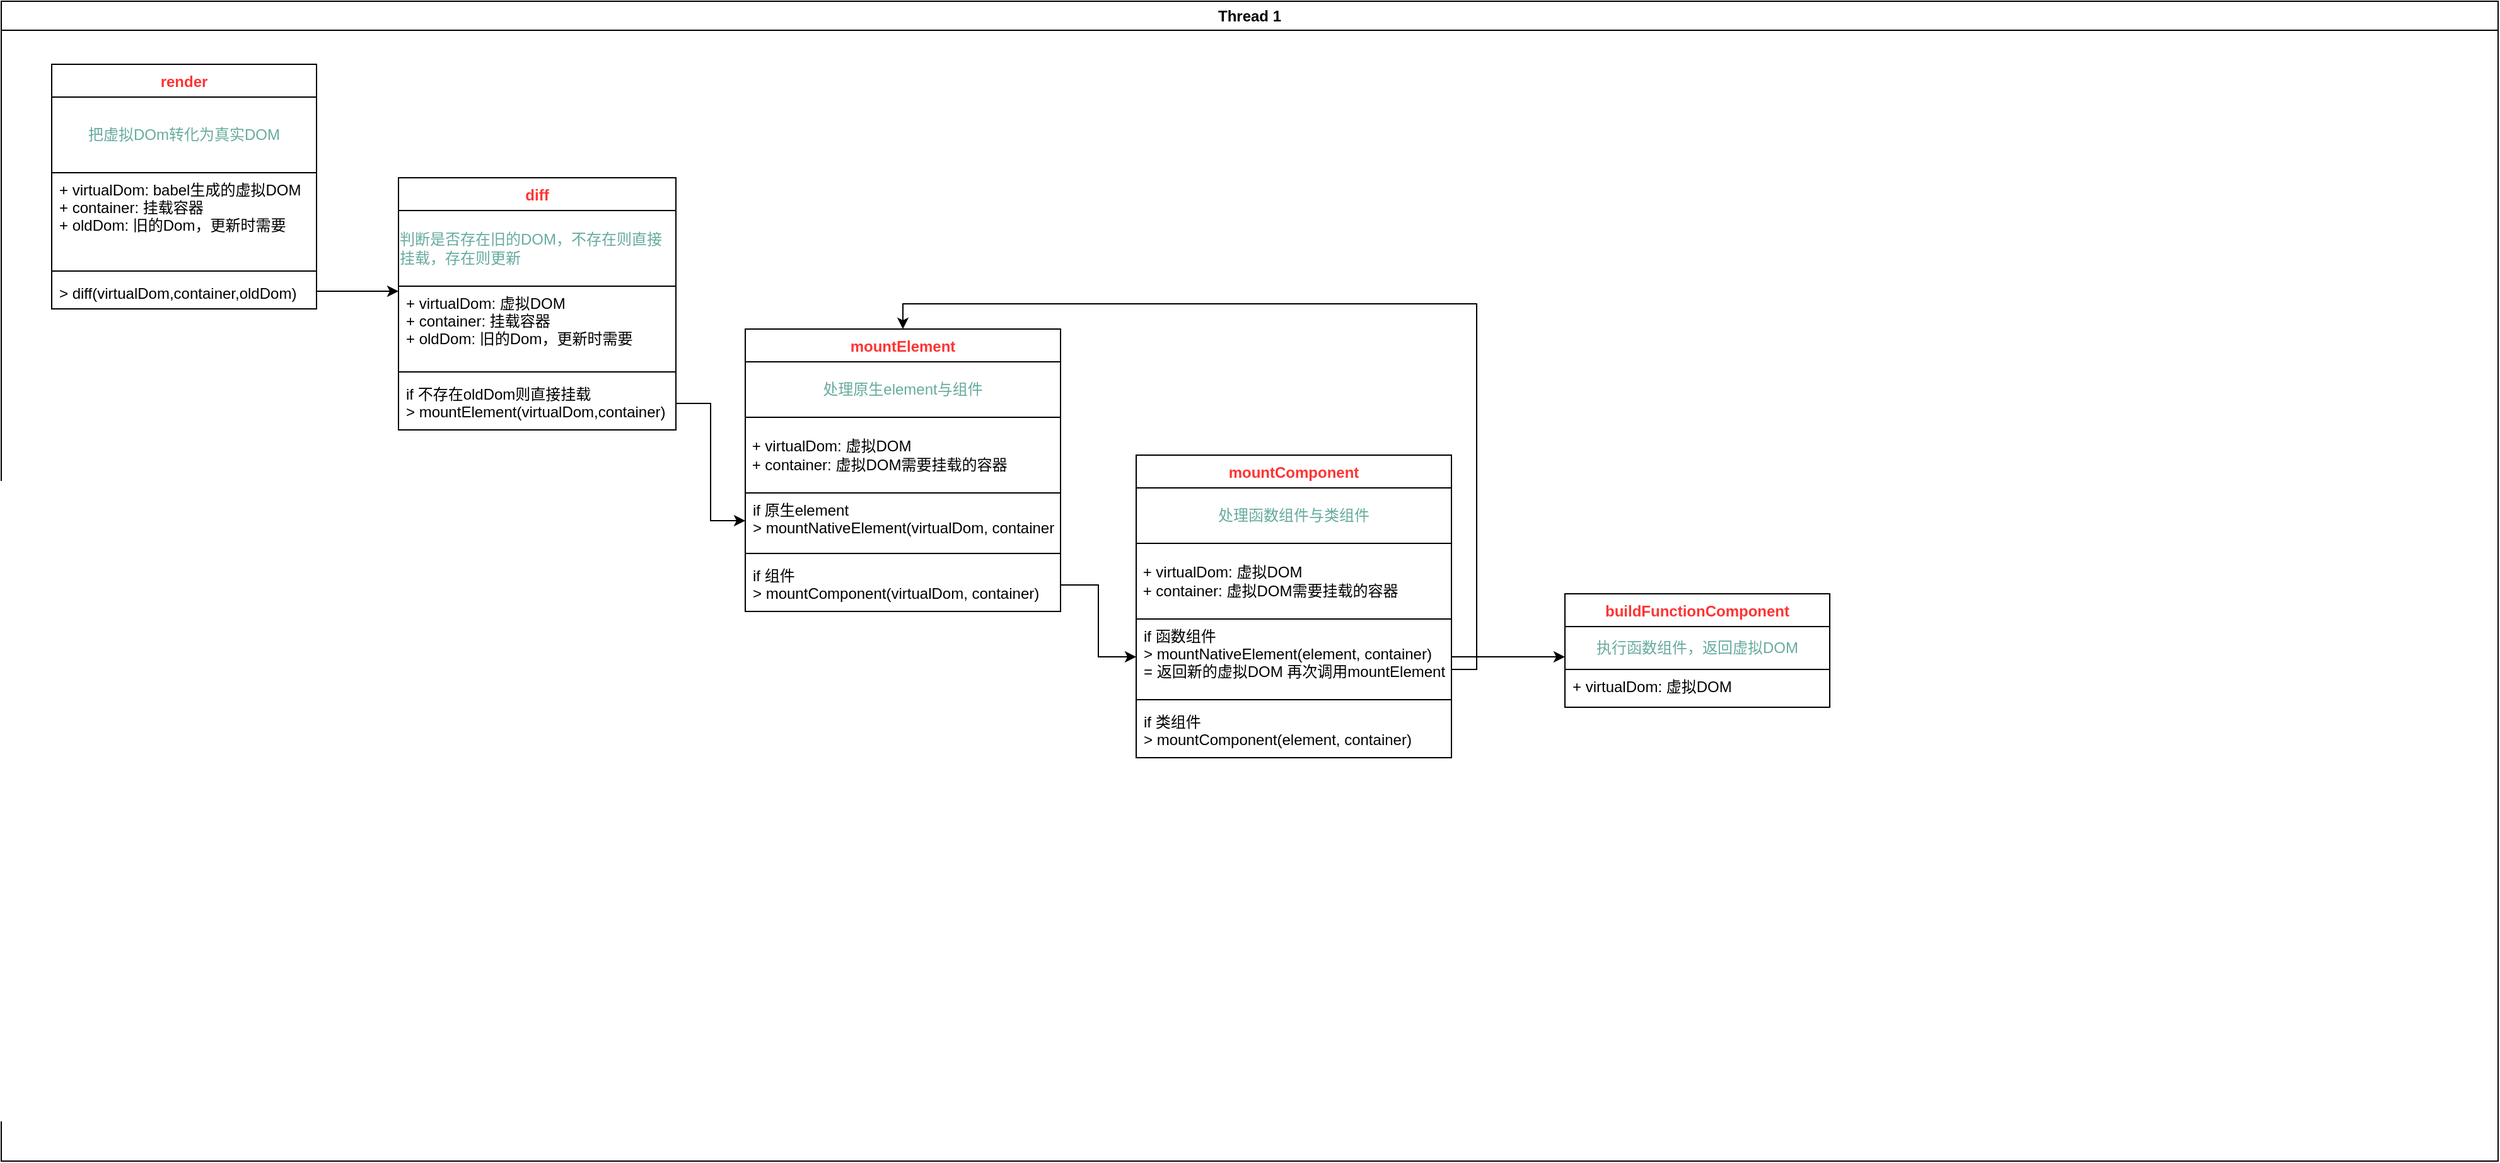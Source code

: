 <mxfile version="20.2.2" type="github">
  <diagram name="Page-1" id="e7e014a7-5840-1c2e-5031-d8a46d1fe8dd">
    <mxGraphModel dx="2078" dy="1161" grid="1" gridSize="10" guides="1" tooltips="1" connect="1" arrows="1" fold="1" page="1" pageScale="1" pageWidth="1169" pageHeight="826" background="none" math="0" shadow="0">
      <root>
        <mxCell id="0" />
        <mxCell id="1" parent="0" />
        <mxCell id="2" value="Thread 1" style="swimlane;whiteSpace=wrap" parent="1" vertex="1">
          <mxGeometry x="70" y="30" width="1980" height="920" as="geometry" />
        </mxCell>
        <mxCell id="i83nrP6Kk43gGGKF7BsK-89" value="" style="edgeStyle=orthogonalEdgeStyle;rounded=0;orthogonalLoop=1;jettySize=auto;html=1;fontFamily=Helvetica;fontSize=12;fontColor=#FF3333;startSize=26;" parent="2" source="i83nrP6Kk43gGGKF7BsK-50" target="i83nrP6Kk43gGGKF7BsK-84" edge="1">
          <mxGeometry relative="1" as="geometry">
            <Array as="points">
              <mxPoint x="300" y="230" />
              <mxPoint x="300" y="230" />
            </Array>
          </mxGeometry>
        </mxCell>
        <mxCell id="i83nrP6Kk43gGGKF7BsK-50" value="render" style="swimlane;fontStyle=1;align=center;verticalAlign=top;childLayout=stackLayout;horizontal=1;startSize=26;horizontalStack=0;resizeParent=1;resizeParentMax=0;resizeLast=0;collapsible=1;marginBottom=0;fontColor=#FF3333;" parent="2" vertex="1">
          <mxGeometry x="40" y="50" width="210" height="194" as="geometry">
            <mxRectangle x="40" y="50" width="80" height="30" as="alternateBounds" />
          </mxGeometry>
        </mxCell>
        <mxCell id="i83nrP6Kk43gGGKF7BsK-67" value="&lt;span style=&quot;text-align: left;&quot;&gt;&lt;font color=&quot;#67ab9f&quot;&gt;把虚拟DOm转化为真实DOM&lt;/font&gt;&lt;/span&gt;" style="rounded=0;whiteSpace=wrap;html=1;fontColor=#FF3333;" parent="i83nrP6Kk43gGGKF7BsK-50" vertex="1">
          <mxGeometry y="26" width="210" height="60" as="geometry" />
        </mxCell>
        <mxCell id="i83nrP6Kk43gGGKF7BsK-51" value="+ virtualDom: babel生成的虚拟DOM&#xa;+ container: 挂载容器&#xa;+ oldDom: 旧的Dom，更新时需要" style="text;strokeColor=none;fillColor=none;align=left;verticalAlign=top;spacingLeft=4;spacingRight=4;overflow=hidden;rotatable=0;points=[[0,0.5],[1,0.5]];portConstraint=eastwest;" parent="i83nrP6Kk43gGGKF7BsK-50" vertex="1">
          <mxGeometry y="86" width="210" height="74" as="geometry" />
        </mxCell>
        <mxCell id="i83nrP6Kk43gGGKF7BsK-52" value="" style="line;strokeWidth=1;fillColor=none;align=left;verticalAlign=middle;spacingTop=-1;spacingLeft=3;spacingRight=3;rotatable=0;labelPosition=right;points=[];portConstraint=eastwest;" parent="i83nrP6Kk43gGGKF7BsK-50" vertex="1">
          <mxGeometry y="160" width="210" height="8" as="geometry" />
        </mxCell>
        <mxCell id="i83nrP6Kk43gGGKF7BsK-53" value="&gt; diff(virtualDom,container,oldDom) " style="text;strokeColor=none;fillColor=none;align=left;verticalAlign=top;spacingLeft=4;spacingRight=4;overflow=hidden;rotatable=0;points=[[0,0.5],[1,0.5]];portConstraint=eastwest;" parent="i83nrP6Kk43gGGKF7BsK-50" vertex="1">
          <mxGeometry y="168" width="210" height="26" as="geometry" />
        </mxCell>
        <mxCell id="i83nrP6Kk43gGGKF7BsK-84" value="diff" style="swimlane;fontStyle=1;align=center;verticalAlign=top;childLayout=stackLayout;horizontal=1;startSize=26;horizontalStack=0;resizeParent=1;resizeParentMax=0;resizeLast=0;collapsible=1;marginBottom=0;fontColor=#FF3333;" parent="2" vertex="1">
          <mxGeometry x="315" y="140" width="220" height="200" as="geometry">
            <mxRectangle x="40" y="50" width="80" height="30" as="alternateBounds" />
          </mxGeometry>
        </mxCell>
        <mxCell id="i83nrP6Kk43gGGKF7BsK-85" value="&lt;div style=&quot;text-align: left;&quot;&gt;&lt;span style=&quot;background-color: initial;&quot;&gt;&lt;font color=&quot;#67ab9f&quot;&gt;判断是否存在旧的DOM，不存在则直接挂载，存在则更新&lt;/font&gt;&lt;/span&gt;&lt;/div&gt;" style="rounded=0;whiteSpace=wrap;html=1;fontColor=#FF3333;" parent="i83nrP6Kk43gGGKF7BsK-84" vertex="1">
          <mxGeometry y="26" width="220" height="60" as="geometry" />
        </mxCell>
        <mxCell id="i83nrP6Kk43gGGKF7BsK-86" value="+ virtualDom: 虚拟DOM&#xa;+ container: 挂载容器&#xa;+ oldDom: 旧的Dom，更新时需要" style="text;strokeColor=none;fillColor=none;align=left;verticalAlign=top;spacingLeft=4;spacingRight=4;overflow=hidden;rotatable=0;points=[[0,0.5],[1,0.5]];portConstraint=eastwest;" parent="i83nrP6Kk43gGGKF7BsK-84" vertex="1">
          <mxGeometry y="86" width="220" height="64" as="geometry" />
        </mxCell>
        <mxCell id="i83nrP6Kk43gGGKF7BsK-87" value="" style="line;strokeWidth=1;fillColor=none;align=left;verticalAlign=middle;spacingTop=-1;spacingLeft=3;spacingRight=3;rotatable=0;labelPosition=right;points=[];portConstraint=eastwest;" parent="i83nrP6Kk43gGGKF7BsK-84" vertex="1">
          <mxGeometry y="150" width="220" height="8" as="geometry" />
        </mxCell>
        <mxCell id="i83nrP6Kk43gGGKF7BsK-88" value="if 不存在oldDom则直接挂载&#xa;&gt; mountElement(virtualDom,container) " style="text;strokeColor=none;fillColor=none;align=left;verticalAlign=top;spacingLeft=4;spacingRight=4;overflow=hidden;rotatable=0;points=[[0,0.5],[1,0.5]];portConstraint=eastwest;" parent="i83nrP6Kk43gGGKF7BsK-84" vertex="1">
          <mxGeometry y="158" width="220" height="42" as="geometry" />
        </mxCell>
        <mxCell id="Zef4_LOhcrwV61izIBPc-4" value="mountElement" style="swimlane;fontStyle=1;align=center;verticalAlign=top;childLayout=stackLayout;horizontal=1;startSize=26;horizontalStack=0;resizeParent=1;resizeParentMax=0;resizeLast=0;collapsible=1;marginBottom=0;fontColor=#FF3333;" vertex="1" parent="2">
          <mxGeometry x="590" y="260" width="250" height="224" as="geometry">
            <mxRectangle x="590" y="260" width="80" height="30" as="alternateBounds" />
          </mxGeometry>
        </mxCell>
        <mxCell id="Zef4_LOhcrwV61izIBPc-5" value="&lt;div style=&quot;text-align: left;&quot;&gt;&lt;font color=&quot;#67ab9f&quot;&gt;处理原生element与组件&lt;/font&gt;&lt;/div&gt;" style="rounded=0;whiteSpace=wrap;html=1;fontColor=#FF3333;" vertex="1" parent="Zef4_LOhcrwV61izIBPc-4">
          <mxGeometry y="26" width="250" height="44" as="geometry" />
        </mxCell>
        <mxCell id="Zef4_LOhcrwV61izIBPc-14" value="&lt;span style=&quot;color: rgb(0, 0, 0);&quot;&gt;&amp;nbsp;+ virtualDom: 虚拟DOM&lt;/span&gt;&lt;br style=&quot;padding: 0px; margin: 0px; color: rgb(0, 0, 0);&quot;&gt;&lt;span style=&quot;color: rgb(0, 0, 0);&quot;&gt;&amp;nbsp;+ container: 虚拟DOM需要挂载的容器&lt;/span&gt;" style="rounded=0;whiteSpace=wrap;html=1;fontFamily=Helvetica;fontSize=12;fontColor=#FF3333;startSize=26;strokeColor=rgb(0, 0, 0);fillColor=rgb(255, 255, 255);align=left;" vertex="1" parent="Zef4_LOhcrwV61izIBPc-4">
          <mxGeometry y="70" width="250" height="60" as="geometry" />
        </mxCell>
        <mxCell id="Zef4_LOhcrwV61izIBPc-6" value="if 原生element&#xa;&gt; mountNativeElement(virtualDom, container) " style="text;strokeColor=none;fillColor=none;align=left;verticalAlign=top;spacingLeft=4;spacingRight=4;overflow=hidden;rotatable=0;points=[[0,0.5],[1,0.5]];portConstraint=eastwest;" vertex="1" parent="Zef4_LOhcrwV61izIBPc-4">
          <mxGeometry y="130" width="250" height="44" as="geometry" />
        </mxCell>
        <mxCell id="Zef4_LOhcrwV61izIBPc-7" value="" style="line;strokeWidth=1;fillColor=none;align=left;verticalAlign=middle;spacingTop=-1;spacingLeft=3;spacingRight=3;rotatable=0;labelPosition=right;points=[];portConstraint=eastwest;" vertex="1" parent="Zef4_LOhcrwV61izIBPc-4">
          <mxGeometry y="174" width="250" height="8" as="geometry" />
        </mxCell>
        <mxCell id="Zef4_LOhcrwV61izIBPc-8" value="if 组件&#xa;&gt; mountComponent(virtualDom, container) " style="text;strokeColor=none;fillColor=none;align=left;verticalAlign=top;spacingLeft=4;spacingRight=4;overflow=hidden;rotatable=0;points=[[0,0.5],[1,0.5]];portConstraint=eastwest;" vertex="1" parent="Zef4_LOhcrwV61izIBPc-4">
          <mxGeometry y="182" width="250" height="42" as="geometry" />
        </mxCell>
        <mxCell id="Zef4_LOhcrwV61izIBPc-10" value="" style="edgeStyle=orthogonalEdgeStyle;rounded=0;orthogonalLoop=1;jettySize=auto;html=1;fontFamily=Helvetica;fontSize=12;fontColor=#FF3333;startSize=26;" edge="1" parent="2" source="i83nrP6Kk43gGGKF7BsK-88" target="Zef4_LOhcrwV61izIBPc-6">
          <mxGeometry relative="1" as="geometry" />
        </mxCell>
        <mxCell id="Zef4_LOhcrwV61izIBPc-19" value="mountComponent" style="swimlane;fontStyle=1;align=center;verticalAlign=top;childLayout=stackLayout;horizontal=1;startSize=26;horizontalStack=0;resizeParent=1;resizeParentMax=0;resizeLast=0;collapsible=1;marginBottom=0;fontColor=#FF3333;" vertex="1" parent="2">
          <mxGeometry x="900" y="360" width="250" height="240" as="geometry">
            <mxRectangle x="590" y="260" width="80" height="30" as="alternateBounds" />
          </mxGeometry>
        </mxCell>
        <mxCell id="Zef4_LOhcrwV61izIBPc-20" value="&lt;div style=&quot;text-align: left;&quot;&gt;&lt;font color=&quot;#67ab9f&quot;&gt;处理函数组件与类组件&lt;/font&gt;&lt;/div&gt;" style="rounded=0;whiteSpace=wrap;html=1;fontColor=#FF3333;" vertex="1" parent="Zef4_LOhcrwV61izIBPc-19">
          <mxGeometry y="26" width="250" height="44" as="geometry" />
        </mxCell>
        <mxCell id="Zef4_LOhcrwV61izIBPc-21" value="&lt;span style=&quot;color: rgb(0, 0, 0);&quot;&gt;&amp;nbsp;+ virtualDom: 虚拟DOM&lt;/span&gt;&lt;br style=&quot;padding: 0px; margin: 0px; color: rgb(0, 0, 0);&quot;&gt;&lt;span style=&quot;color: rgb(0, 0, 0);&quot;&gt;&amp;nbsp;+ container: 虚拟DOM需要挂载的容器&lt;/span&gt;" style="rounded=0;whiteSpace=wrap;html=1;fontFamily=Helvetica;fontSize=12;fontColor=#FF3333;startSize=26;strokeColor=rgb(0, 0, 0);fillColor=rgb(255, 255, 255);align=left;" vertex="1" parent="Zef4_LOhcrwV61izIBPc-19">
          <mxGeometry y="70" width="250" height="60" as="geometry" />
        </mxCell>
        <mxCell id="Zef4_LOhcrwV61izIBPc-22" value="if 函数组件&#xa;&gt; mountNativeElement(element, container)&#xa;= 返回新的虚拟DOM 再次调用mountElement" style="text;strokeColor=none;fillColor=none;align=left;verticalAlign=top;spacingLeft=4;spacingRight=4;overflow=hidden;rotatable=0;points=[[0,0.33,0,0,0],[0,0.5,0,0,0],[0,0.67,0,0,0],[1,0.5,0,0,0]];portConstraint=eastwest;" vertex="1" parent="Zef4_LOhcrwV61izIBPc-19">
          <mxGeometry y="130" width="250" height="60" as="geometry" />
        </mxCell>
        <mxCell id="Zef4_LOhcrwV61izIBPc-23" value="" style="line;strokeWidth=1;fillColor=none;align=left;verticalAlign=middle;spacingTop=-1;spacingLeft=3;spacingRight=3;rotatable=0;labelPosition=right;points=[];portConstraint=eastwest;" vertex="1" parent="Zef4_LOhcrwV61izIBPc-19">
          <mxGeometry y="190" width="250" height="8" as="geometry" />
        </mxCell>
        <mxCell id="Zef4_LOhcrwV61izIBPc-24" value="if 类组件&#xa;&gt; mountComponent(element, container) " style="text;strokeColor=none;fillColor=none;align=left;verticalAlign=top;spacingLeft=4;spacingRight=4;overflow=hidden;rotatable=0;points=[[0,0.5],[1,0.5]];portConstraint=eastwest;" vertex="1" parent="Zef4_LOhcrwV61izIBPc-19">
          <mxGeometry y="198" width="250" height="42" as="geometry" />
        </mxCell>
        <mxCell id="Zef4_LOhcrwV61izIBPc-25" value="" style="edgeStyle=orthogonalEdgeStyle;rounded=0;orthogonalLoop=1;jettySize=auto;html=1;fontFamily=Helvetica;fontSize=12;fontColor=#FF3333;startSize=26;" edge="1" parent="2" source="Zef4_LOhcrwV61izIBPc-8" target="Zef4_LOhcrwV61izIBPc-22">
          <mxGeometry relative="1" as="geometry" />
        </mxCell>
        <mxCell id="Zef4_LOhcrwV61izIBPc-26" value="buildFunctionComponent" style="swimlane;fontStyle=1;align=center;verticalAlign=top;childLayout=stackLayout;horizontal=1;startSize=26;horizontalStack=0;resizeParent=1;resizeParentMax=0;resizeLast=0;collapsible=1;marginBottom=0;fontColor=#FF3333;" vertex="1" parent="2">
          <mxGeometry x="1240" y="470" width="210" height="90" as="geometry">
            <mxRectangle x="40" y="50" width="80" height="30" as="alternateBounds" />
          </mxGeometry>
        </mxCell>
        <mxCell id="Zef4_LOhcrwV61izIBPc-27" value="&lt;div style=&quot;text-align: left;&quot;&gt;&lt;font color=&quot;#67ab9f&quot;&gt;执行函数组件，返回虚拟DOM&lt;/font&gt;&lt;/div&gt;" style="rounded=0;whiteSpace=wrap;html=1;fontColor=#FF3333;" vertex="1" parent="Zef4_LOhcrwV61izIBPc-26">
          <mxGeometry y="26" width="210" height="34" as="geometry" />
        </mxCell>
        <mxCell id="Zef4_LOhcrwV61izIBPc-28" value="+ virtualDom: 虚拟DOM" style="text;strokeColor=none;fillColor=none;align=left;verticalAlign=top;spacingLeft=4;spacingRight=4;overflow=hidden;rotatable=0;points=[[0,0.5],[1,0.5]];portConstraint=eastwest;" vertex="1" parent="Zef4_LOhcrwV61izIBPc-26">
          <mxGeometry y="60" width="210" height="30" as="geometry" />
        </mxCell>
        <mxCell id="Zef4_LOhcrwV61izIBPc-35" style="edgeStyle=orthogonalEdgeStyle;rounded=0;orthogonalLoop=1;jettySize=auto;html=1;entryX=0.5;entryY=0;entryDx=0;entryDy=0;fontFamily=Helvetica;fontSize=12;fontColor=#FF3333;startSize=26;" edge="1" parent="2" source="Zef4_LOhcrwV61izIBPc-22" target="Zef4_LOhcrwV61izIBPc-4">
          <mxGeometry relative="1" as="geometry">
            <Array as="points">
              <mxPoint x="1170" y="530" />
              <mxPoint x="1170" y="240" />
              <mxPoint x="715" y="240" />
            </Array>
          </mxGeometry>
        </mxCell>
        <mxCell id="Zef4_LOhcrwV61izIBPc-36" style="edgeStyle=orthogonalEdgeStyle;rounded=0;orthogonalLoop=1;jettySize=auto;html=1;fontFamily=Helvetica;fontSize=12;fontColor=#FF3333;startSize=26;" edge="1" parent="1" source="Zef4_LOhcrwV61izIBPc-22">
          <mxGeometry relative="1" as="geometry">
            <mxPoint x="1310" y="550" as="targetPoint" />
          </mxGeometry>
        </mxCell>
      </root>
    </mxGraphModel>
  </diagram>
</mxfile>
